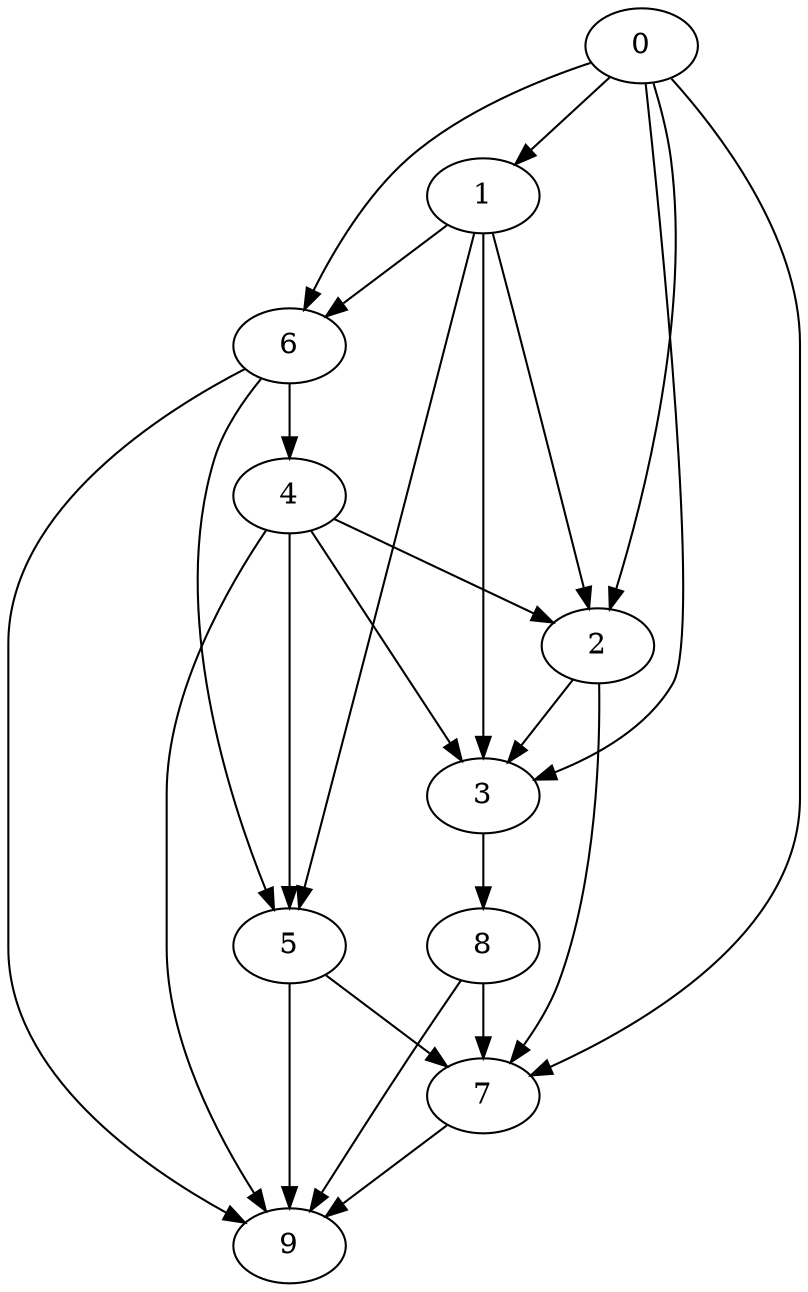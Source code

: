 digraph BarabasiAlbert_nodes_10_GradoMax_5 {
"0";
"1";
"2";
"3";
"4";
"5";
"6";
"7";
"8";
"9";
"0" -> "1" [weight=29];
"0" -> "2" [weight=18];
"0" -> "3" [weight=7];
"0" -> "6" [weight=2];
"0" -> "7" [weight=19];
"1" -> "2" [weight=5];
"1" -> "3" [weight=14];
"1" -> "5" [weight=4];
"1" -> "6" [weight=25];
"2" -> "3" [weight=28];
"2" -> "7" [weight=26];
"3" -> "8" [weight=17];
"4" -> "2" [weight=12];
"4" -> "3" [weight=22];
"4" -> "5" [weight=1];
"4" -> "9" [weight=25];
"5" -> "7" [weight=26];
"5" -> "9" [weight=8];
"6" -> "4" [weight=30];
"6" -> "5" [weight=23];
"6" -> "9" [weight=8];
"7" -> "9" [weight=4];
"8" -> "7" [weight=30];
"8" -> "9" [weight=28];
}
